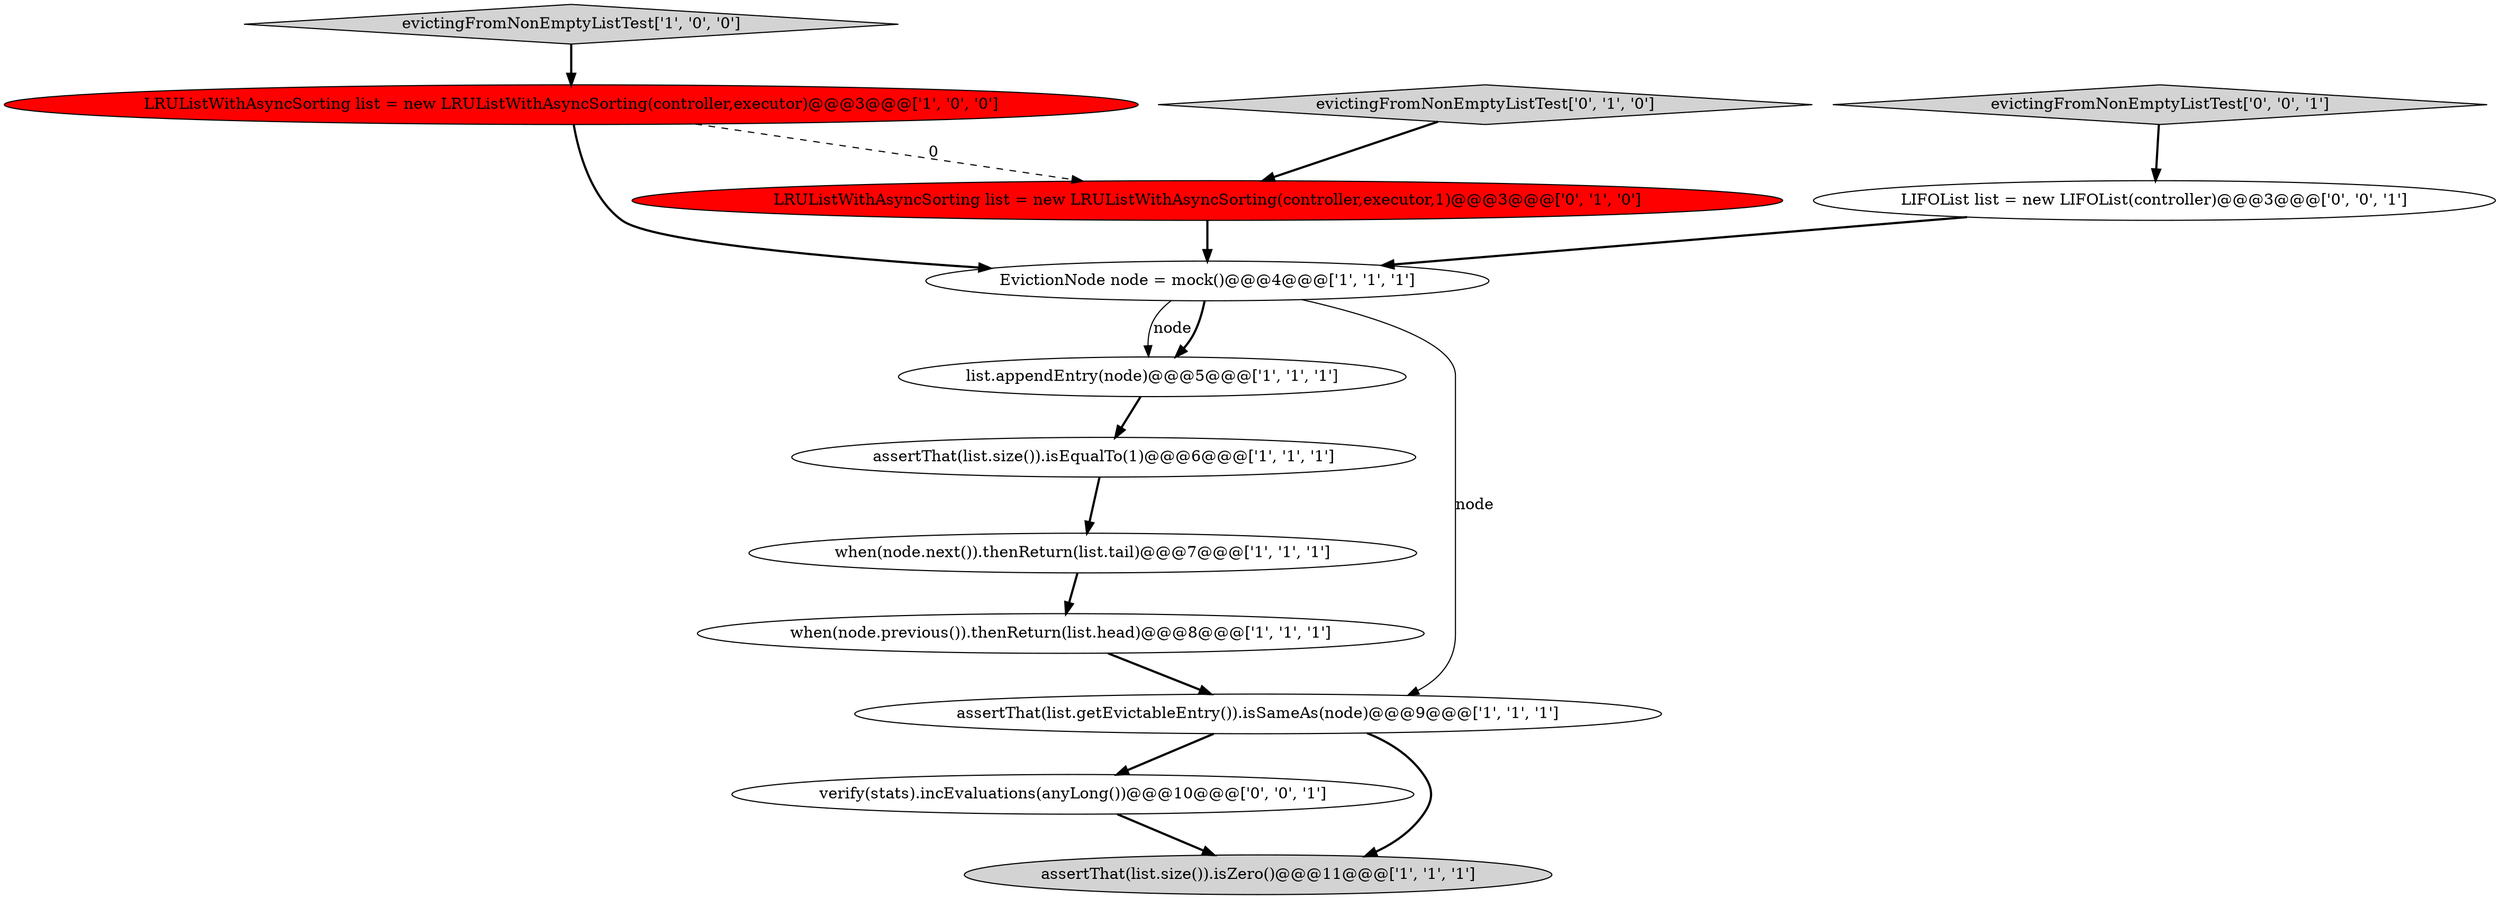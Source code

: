 digraph {
11 [style = filled, label = "LIFOList list = new LIFOList(controller)@@@3@@@['0', '0', '1']", fillcolor = white, shape = ellipse image = "AAA0AAABBB3BBB"];
0 [style = filled, label = "EvictionNode node = mock()@@@4@@@['1', '1', '1']", fillcolor = white, shape = ellipse image = "AAA0AAABBB1BBB"];
12 [style = filled, label = "verify(stats).incEvaluations(anyLong())@@@10@@@['0', '0', '1']", fillcolor = white, shape = ellipse image = "AAA0AAABBB3BBB"];
9 [style = filled, label = "LRUListWithAsyncSorting list = new LRUListWithAsyncSorting(controller,executor,1)@@@3@@@['0', '1', '0']", fillcolor = red, shape = ellipse image = "AAA1AAABBB2BBB"];
13 [style = filled, label = "evictingFromNonEmptyListTest['0', '0', '1']", fillcolor = lightgray, shape = diamond image = "AAA0AAABBB3BBB"];
5 [style = filled, label = "LRUListWithAsyncSorting list = new LRUListWithAsyncSorting(controller,executor)@@@3@@@['1', '0', '0']", fillcolor = red, shape = ellipse image = "AAA1AAABBB1BBB"];
7 [style = filled, label = "evictingFromNonEmptyListTest['1', '0', '0']", fillcolor = lightgray, shape = diamond image = "AAA0AAABBB1BBB"];
8 [style = filled, label = "assertThat(list.size()).isEqualTo(1)@@@6@@@['1', '1', '1']", fillcolor = white, shape = ellipse image = "AAA0AAABBB1BBB"];
10 [style = filled, label = "evictingFromNonEmptyListTest['0', '1', '0']", fillcolor = lightgray, shape = diamond image = "AAA0AAABBB2BBB"];
1 [style = filled, label = "when(node.previous()).thenReturn(list.head)@@@8@@@['1', '1', '1']", fillcolor = white, shape = ellipse image = "AAA0AAABBB1BBB"];
4 [style = filled, label = "assertThat(list.size()).isZero()@@@11@@@['1', '1', '1']", fillcolor = lightgray, shape = ellipse image = "AAA0AAABBB1BBB"];
3 [style = filled, label = "when(node.next()).thenReturn(list.tail)@@@7@@@['1', '1', '1']", fillcolor = white, shape = ellipse image = "AAA0AAABBB1BBB"];
6 [style = filled, label = "list.appendEntry(node)@@@5@@@['1', '1', '1']", fillcolor = white, shape = ellipse image = "AAA0AAABBB1BBB"];
2 [style = filled, label = "assertThat(list.getEvictableEntry()).isSameAs(node)@@@9@@@['1', '1', '1']", fillcolor = white, shape = ellipse image = "AAA0AAABBB1BBB"];
5->9 [style = dashed, label="0"];
1->2 [style = bold, label=""];
7->5 [style = bold, label=""];
10->9 [style = bold, label=""];
11->0 [style = bold, label=""];
0->6 [style = solid, label="node"];
9->0 [style = bold, label=""];
3->1 [style = bold, label=""];
5->0 [style = bold, label=""];
12->4 [style = bold, label=""];
0->6 [style = bold, label=""];
2->4 [style = bold, label=""];
13->11 [style = bold, label=""];
0->2 [style = solid, label="node"];
2->12 [style = bold, label=""];
6->8 [style = bold, label=""];
8->3 [style = bold, label=""];
}
